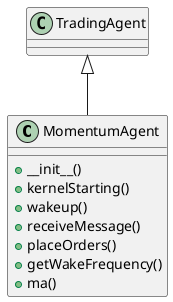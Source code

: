 @startuml
class MomentumAgent {
  + __init__()
  + kernelStarting()
  + wakeup()
  + receiveMessage()
  + placeOrders()
  + getWakeFrequency()
  + ma()
}
TradingAgent <|-- MomentumAgent
@enduml